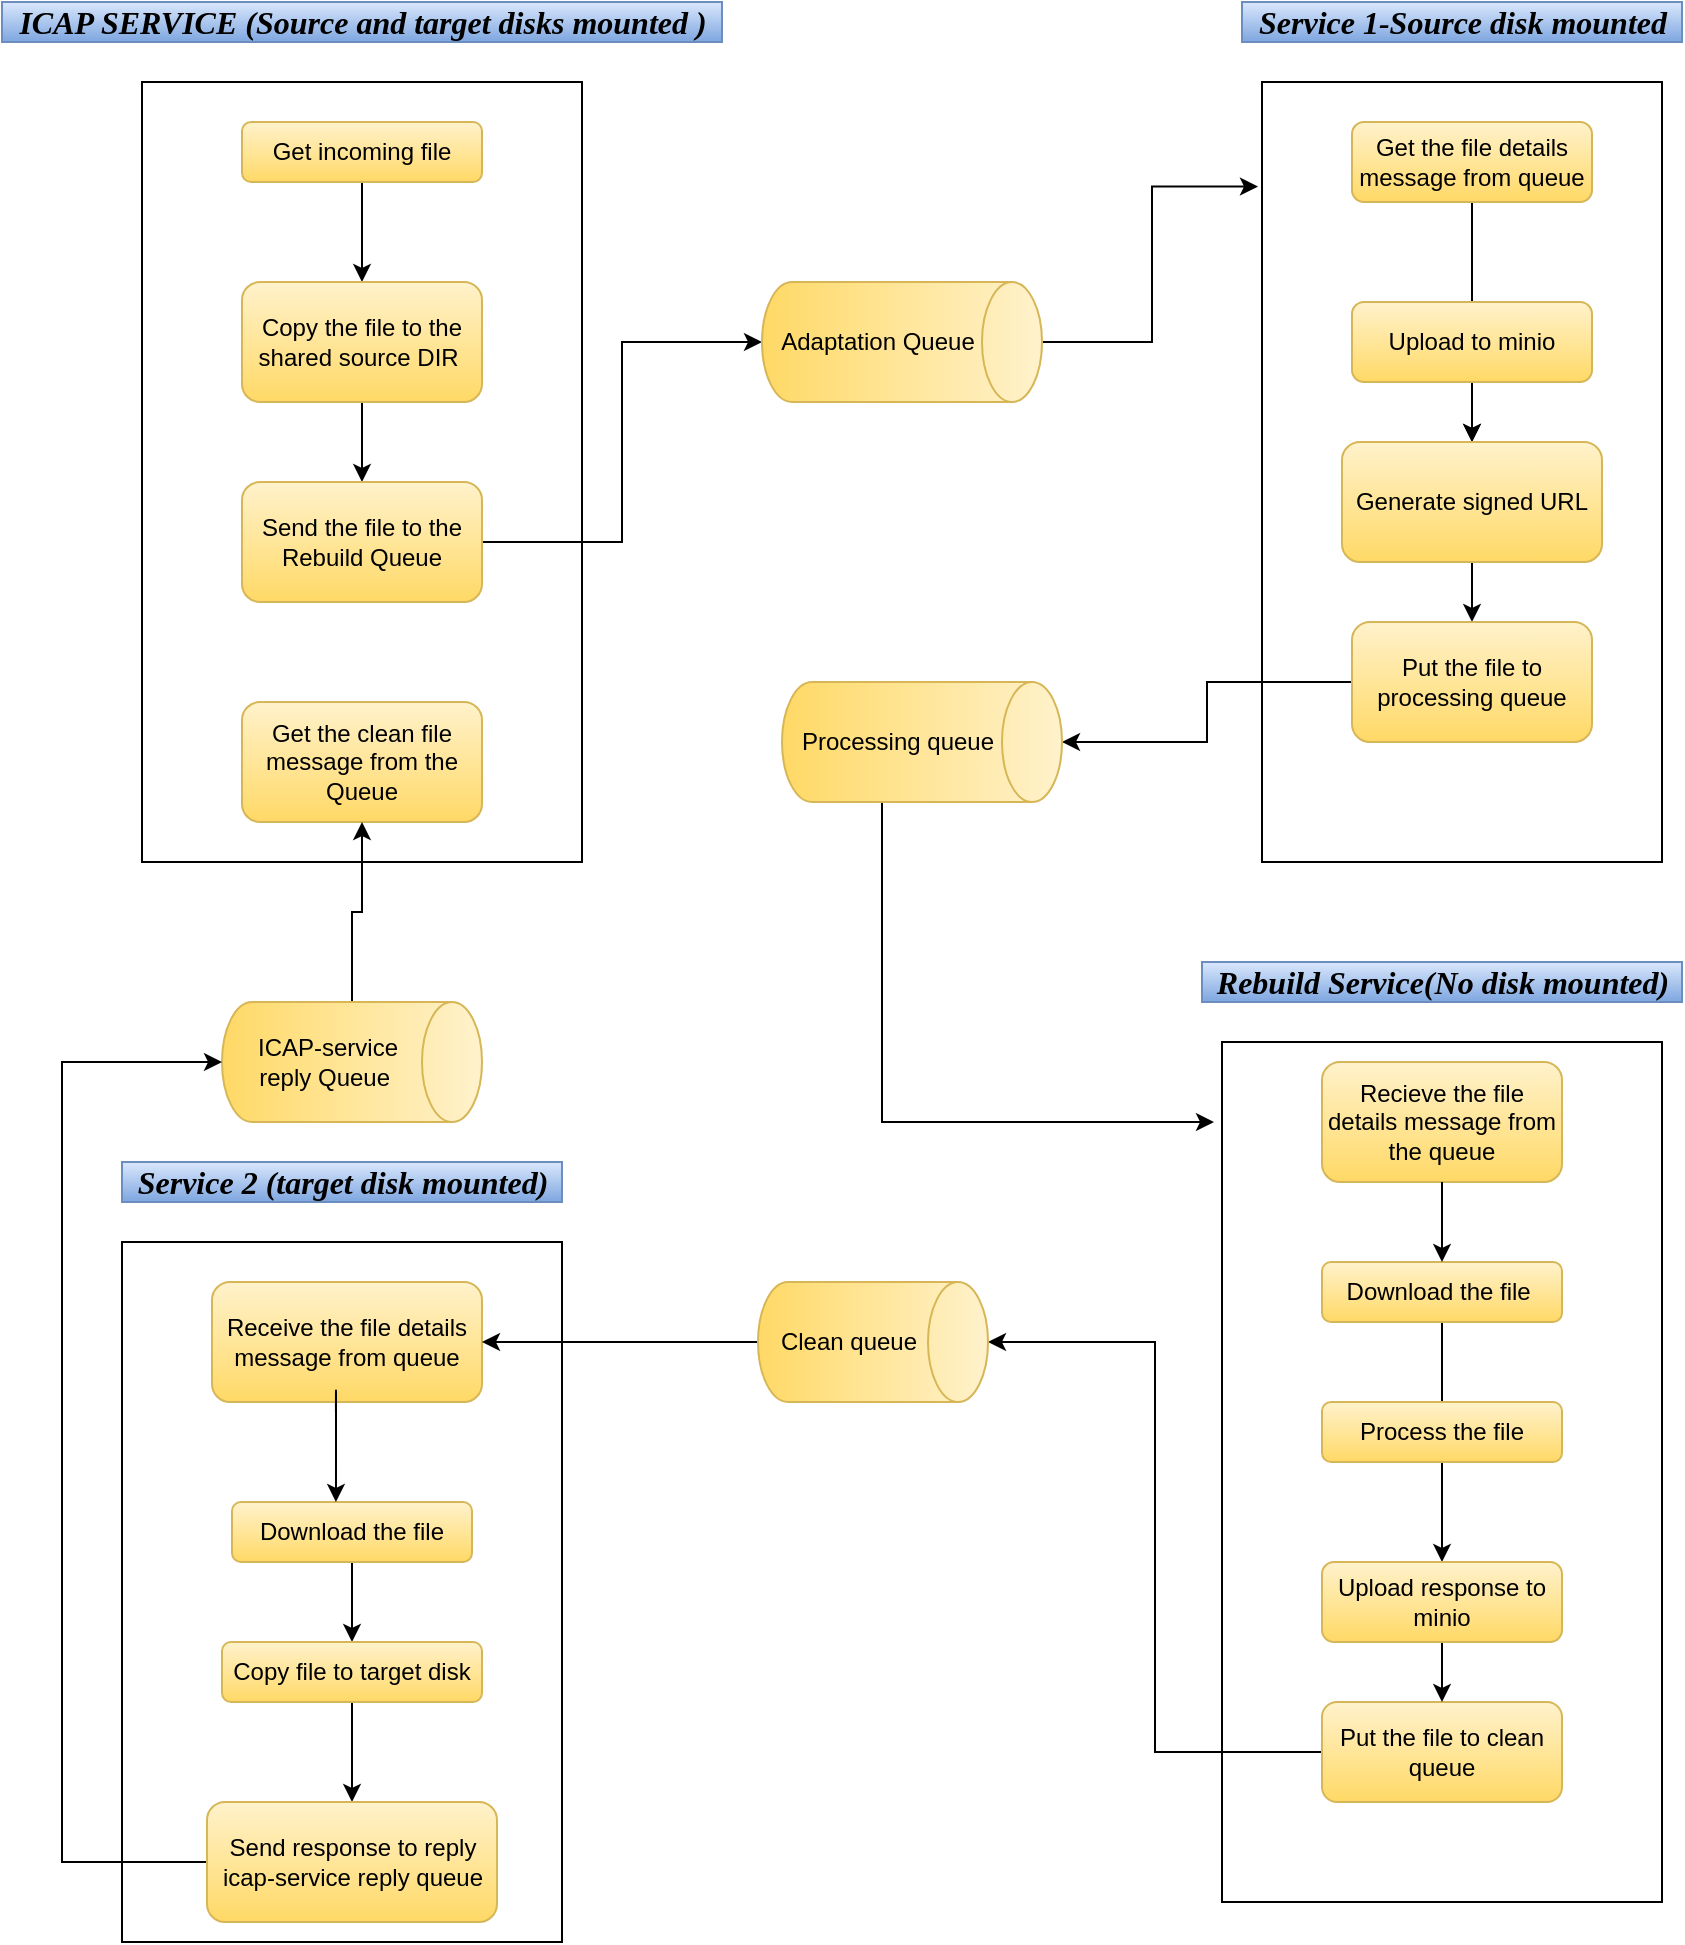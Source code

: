 <mxfile version="14.4.8" type="device"><diagram id="OUAB6stlO3h3QkFjpMtZ" name="Page-1"><mxGraphModel dx="1646" dy="462" grid="1" gridSize="10" guides="1" tooltips="1" connect="1" arrows="1" fold="1" page="1" pageScale="1" pageWidth="850" pageHeight="1100" math="0" shadow="0"><root><mxCell id="0"/><mxCell id="1" parent="0"/><mxCell id="aMTZvYFQ-nULHS5TjH6o-3" value="" style="rounded=0;whiteSpace=wrap;html=1;direction=south;" vertex="1" parent="1"><mxGeometry x="60" y="70" width="220" height="390" as="geometry"/></mxCell><mxCell id="aMTZvYFQ-nULHS5TjH6o-39" style="edgeStyle=orthogonalEdgeStyle;rounded=0;orthogonalLoop=1;jettySize=auto;html=1;" edge="1" parent="1" source="aMTZvYFQ-nULHS5TjH6o-4" target="aMTZvYFQ-nULHS5TjH6o-5"><mxGeometry relative="1" as="geometry"/></mxCell><mxCell id="aMTZvYFQ-nULHS5TjH6o-4" value="Get incoming file" style="rounded=1;whiteSpace=wrap;html=1;fillColor=#fff2cc;strokeColor=#d6b656;gradientColor=#ffd966;" vertex="1" parent="1"><mxGeometry x="110" y="90" width="120" height="30" as="geometry"/></mxCell><mxCell id="aMTZvYFQ-nULHS5TjH6o-40" value="" style="edgeStyle=orthogonalEdgeStyle;rounded=0;orthogonalLoop=1;jettySize=auto;html=1;" edge="1" parent="1" source="aMTZvYFQ-nULHS5TjH6o-5" target="aMTZvYFQ-nULHS5TjH6o-6"><mxGeometry relative="1" as="geometry"/></mxCell><mxCell id="aMTZvYFQ-nULHS5TjH6o-5" value="Copy the file to the shared source DIR&amp;nbsp;" style="rounded=1;whiteSpace=wrap;html=1;gradientColor=#ffd966;fillColor=#fff2cc;strokeColor=#d6b656;" vertex="1" parent="1"><mxGeometry x="110" y="170" width="120" height="60" as="geometry"/></mxCell><mxCell id="aMTZvYFQ-nULHS5TjH6o-23" style="edgeStyle=orthogonalEdgeStyle;rounded=0;orthogonalLoop=1;jettySize=auto;html=1;entryX=0.5;entryY=1;entryDx=0;entryDy=0;entryPerimeter=0;" edge="1" parent="1" source="aMTZvYFQ-nULHS5TjH6o-6" target="aMTZvYFQ-nULHS5TjH6o-21"><mxGeometry relative="1" as="geometry"/></mxCell><mxCell id="aMTZvYFQ-nULHS5TjH6o-6" value="Send the file to the Rebuild Queue" style="rounded=1;whiteSpace=wrap;html=1;gradientColor=#ffd966;fillColor=#fff2cc;strokeColor=#d6b656;" vertex="1" parent="1"><mxGeometry x="110" y="270" width="120" height="60" as="geometry"/></mxCell><mxCell id="aMTZvYFQ-nULHS5TjH6o-8" value="Get the clean file message from the Queue" style="rounded=1;whiteSpace=wrap;html=1;gradientColor=#ffd966;fillColor=#fff2cc;strokeColor=#d6b656;" vertex="1" parent="1"><mxGeometry x="110" y="380" width="120" height="60" as="geometry"/></mxCell><mxCell id="aMTZvYFQ-nULHS5TjH6o-9" value="" style="endArrow=classic;html=1;" edge="1" parent="1"><mxGeometry width="50" height="50" relative="1" as="geometry"><mxPoint x="390" y="230" as="sourcePoint"/><mxPoint x="440" y="180" as="targetPoint"/></mxGeometry></mxCell><mxCell id="aMTZvYFQ-nULHS5TjH6o-10" value="" style="endArrow=classic;html=1;" edge="1" parent="1"><mxGeometry width="50" height="50" relative="1" as="geometry"><mxPoint x="390" y="230" as="sourcePoint"/><mxPoint x="440" y="180" as="targetPoint"/></mxGeometry></mxCell><mxCell id="aMTZvYFQ-nULHS5TjH6o-11" value="" style="endArrow=classic;html=1;" edge="1" parent="1"><mxGeometry width="50" height="50" relative="1" as="geometry"><mxPoint x="390" y="230" as="sourcePoint"/><mxPoint x="440" y="180" as="targetPoint"/></mxGeometry></mxCell><mxCell id="aMTZvYFQ-nULHS5TjH6o-12" value="" style="endArrow=classic;html=1;" edge="1" parent="1"><mxGeometry width="50" height="50" relative="1" as="geometry"><mxPoint x="390" y="230" as="sourcePoint"/><mxPoint x="440" y="180" as="targetPoint"/></mxGeometry></mxCell><mxCell id="aMTZvYFQ-nULHS5TjH6o-13" value="" style="endArrow=classic;html=1;" edge="1" parent="1"><mxGeometry width="50" height="50" relative="1" as="geometry"><mxPoint x="390" y="230" as="sourcePoint"/><mxPoint x="440" y="180" as="targetPoint"/></mxGeometry></mxCell><mxCell id="aMTZvYFQ-nULHS5TjH6o-14" value="" style="endArrow=classic;html=1;" edge="1" parent="1"><mxGeometry width="50" height="50" relative="1" as="geometry"><mxPoint x="390" y="230" as="sourcePoint"/><mxPoint x="440" y="180" as="targetPoint"/></mxGeometry></mxCell><mxCell id="aMTZvYFQ-nULHS5TjH6o-15" value="" style="endArrow=classic;html=1;" edge="1" parent="1"><mxGeometry width="50" height="50" relative="1" as="geometry"><mxPoint x="390" y="230" as="sourcePoint"/><mxPoint x="440" y="180" as="targetPoint"/></mxGeometry></mxCell><mxCell id="aMTZvYFQ-nULHS5TjH6o-16" value="" style="endArrow=classic;html=1;" edge="1" parent="1"><mxGeometry width="50" height="50" relative="1" as="geometry"><mxPoint x="390" y="230" as="sourcePoint"/><mxPoint x="440" y="180" as="targetPoint"/></mxGeometry></mxCell><mxCell id="aMTZvYFQ-nULHS5TjH6o-17" value="" style="endArrow=classic;html=1;" edge="1" parent="1" source="aMTZvYFQ-nULHS5TjH6o-21"><mxGeometry width="50" height="50" relative="1" as="geometry"><mxPoint x="390" y="230" as="sourcePoint"/><mxPoint x="440" y="180" as="targetPoint"/></mxGeometry></mxCell><mxCell id="aMTZvYFQ-nULHS5TjH6o-37" style="edgeStyle=orthogonalEdgeStyle;rounded=0;orthogonalLoop=1;jettySize=auto;html=1;entryX=0.134;entryY=1.01;entryDx=0;entryDy=0;entryPerimeter=0;" edge="1" parent="1" source="aMTZvYFQ-nULHS5TjH6o-21" target="aMTZvYFQ-nULHS5TjH6o-24"><mxGeometry relative="1" as="geometry"/></mxCell><mxCell id="aMTZvYFQ-nULHS5TjH6o-21" value="Adaptation Queue" style="shape=cylinder3;whiteSpace=wrap;html=1;boundedLbl=1;backgroundOutline=1;size=15;direction=south;gradientColor=#ffd966;fillColor=#fff2cc;strokeColor=#d6b656;" vertex="1" parent="1"><mxGeometry x="370" y="170" width="140" height="60" as="geometry"/></mxCell><mxCell id="aMTZvYFQ-nULHS5TjH6o-22" value="" style="endArrow=classic;html=1;" edge="1" parent="1" target="aMTZvYFQ-nULHS5TjH6o-21"><mxGeometry width="50" height="50" relative="1" as="geometry"><mxPoint x="390" y="230" as="sourcePoint"/><mxPoint x="440" y="180" as="targetPoint"/></mxGeometry></mxCell><mxCell id="aMTZvYFQ-nULHS5TjH6o-24" value="" style="rounded=0;whiteSpace=wrap;html=1;direction=south;" vertex="1" parent="1"><mxGeometry x="620" y="70" width="200" height="390" as="geometry"/></mxCell><mxCell id="aMTZvYFQ-nULHS5TjH6o-47" value="" style="edgeStyle=orthogonalEdgeStyle;rounded=0;orthogonalLoop=1;jettySize=auto;html=1;" edge="1" parent="1" source="aMTZvYFQ-nULHS5TjH6o-26" target="aMTZvYFQ-nULHS5TjH6o-30"><mxGeometry relative="1" as="geometry"/></mxCell><mxCell id="aMTZvYFQ-nULHS5TjH6o-26" value="Get the file details message from queue" style="rounded=1;whiteSpace=wrap;html=1;gradientColor=#ffd966;fillColor=#fff2cc;strokeColor=#d6b656;" vertex="1" parent="1"><mxGeometry x="665" y="90" width="120" height="40" as="geometry"/></mxCell><mxCell id="aMTZvYFQ-nULHS5TjH6o-43" value="" style="edgeStyle=orthogonalEdgeStyle;rounded=0;orthogonalLoop=1;jettySize=auto;html=1;" edge="1" parent="1" source="aMTZvYFQ-nULHS5TjH6o-27" target="aMTZvYFQ-nULHS5TjH6o-30"><mxGeometry relative="1" as="geometry"/></mxCell><mxCell id="aMTZvYFQ-nULHS5TjH6o-27" value="Upload to minio" style="rounded=1;whiteSpace=wrap;html=1;gradientColor=#ffd966;fillColor=#fff2cc;strokeColor=#d6b656;" vertex="1" parent="1"><mxGeometry x="665" y="180" width="120" height="40" as="geometry"/></mxCell><mxCell id="aMTZvYFQ-nULHS5TjH6o-44" value="" style="edgeStyle=orthogonalEdgeStyle;rounded=0;orthogonalLoop=1;jettySize=auto;html=1;" edge="1" parent="1" source="aMTZvYFQ-nULHS5TjH6o-30" target="aMTZvYFQ-nULHS5TjH6o-31"><mxGeometry relative="1" as="geometry"/></mxCell><mxCell id="aMTZvYFQ-nULHS5TjH6o-30" value="Generate signed URL" style="rounded=1;whiteSpace=wrap;html=1;gradientColor=#ffd966;fillColor=#fff2cc;strokeColor=#d6b656;" vertex="1" parent="1"><mxGeometry x="660" y="250" width="130" height="60" as="geometry"/></mxCell><mxCell id="aMTZvYFQ-nULHS5TjH6o-51" style="edgeStyle=orthogonalEdgeStyle;rounded=0;orthogonalLoop=1;jettySize=auto;html=1;entryX=0.5;entryY=0;entryDx=0;entryDy=0;entryPerimeter=0;" edge="1" parent="1" source="aMTZvYFQ-nULHS5TjH6o-31" target="aMTZvYFQ-nULHS5TjH6o-48"><mxGeometry relative="1" as="geometry"/></mxCell><mxCell id="aMTZvYFQ-nULHS5TjH6o-31" value="Put the file to processing queue" style="rounded=1;whiteSpace=wrap;html=1;gradientColor=#ffd966;fillColor=#fff2cc;strokeColor=#d6b656;" vertex="1" parent="1"><mxGeometry x="665" y="340" width="120" height="60" as="geometry"/></mxCell><mxCell id="aMTZvYFQ-nULHS5TjH6o-86" style="edgeStyle=orthogonalEdgeStyle;rounded=0;orthogonalLoop=1;jettySize=auto;html=1;" edge="1" parent="1" source="aMTZvYFQ-nULHS5TjH6o-48"><mxGeometry relative="1" as="geometry"><mxPoint x="596" y="590" as="targetPoint"/><Array as="points"><mxPoint x="430" y="590"/><mxPoint x="596" y="590"/></Array></mxGeometry></mxCell><mxCell id="aMTZvYFQ-nULHS5TjH6o-48" value="Processing queue" style="shape=cylinder3;whiteSpace=wrap;html=1;boundedLbl=1;backgroundOutline=1;size=15;direction=south;gradientColor=#ffd966;fillColor=#fff2cc;strokeColor=#d6b656;" vertex="1" parent="1"><mxGeometry x="380" y="370" width="140" height="60" as="geometry"/></mxCell><mxCell id="aMTZvYFQ-nULHS5TjH6o-53" style="edgeStyle=orthogonalEdgeStyle;rounded=0;orthogonalLoop=1;jettySize=auto;html=1;" edge="1" parent="1" source="aMTZvYFQ-nULHS5TjH6o-52" target="aMTZvYFQ-nULHS5TjH6o-8"><mxGeometry relative="1" as="geometry"><Array as="points"><mxPoint x="165" y="485"/><mxPoint x="170" y="485"/></Array></mxGeometry></mxCell><mxCell id="aMTZvYFQ-nULHS5TjH6o-52" value="ICAP-service reply Queue&amp;nbsp;" style="shape=cylinder3;whiteSpace=wrap;html=1;boundedLbl=1;backgroundOutline=1;size=15;direction=south;gradientColor=#ffd966;fillColor=#fff2cc;strokeColor=#d6b656;" vertex="1" parent="1"><mxGeometry x="100" y="530" width="130" height="60" as="geometry"/></mxCell><mxCell id="aMTZvYFQ-nULHS5TjH6o-54" value="" style="rounded=0;whiteSpace=wrap;html=1;direction=south;" vertex="1" parent="1"><mxGeometry x="600" y="550" width="220" height="430" as="geometry"/></mxCell><mxCell id="aMTZvYFQ-nULHS5TjH6o-55" value="Recieve the file details message from the queue" style="rounded=1;whiteSpace=wrap;html=1;gradientColor=#ffd966;fillColor=#fff2cc;strokeColor=#d6b656;" vertex="1" parent="1"><mxGeometry x="650" y="560" width="120" height="60" as="geometry"/></mxCell><mxCell id="aMTZvYFQ-nULHS5TjH6o-81" value="" style="edgeStyle=orthogonalEdgeStyle;rounded=0;orthogonalLoop=1;jettySize=auto;html=1;" edge="1" parent="1" source="aMTZvYFQ-nULHS5TjH6o-56" target="aMTZvYFQ-nULHS5TjH6o-60"><mxGeometry relative="1" as="geometry"/></mxCell><mxCell id="aMTZvYFQ-nULHS5TjH6o-56" value="Download the file&amp;nbsp;" style="rounded=1;whiteSpace=wrap;html=1;gradientColor=#ffd966;fillColor=#fff2cc;strokeColor=#d6b656;" vertex="1" parent="1"><mxGeometry x="650" y="660" width="120" height="30" as="geometry"/></mxCell><mxCell id="aMTZvYFQ-nULHS5TjH6o-57" value="Process the file" style="rounded=1;whiteSpace=wrap;html=1;gradientColor=#ffd966;fillColor=#fff2cc;strokeColor=#d6b656;" vertex="1" parent="1"><mxGeometry x="650" y="730" width="120" height="30" as="geometry"/></mxCell><mxCell id="aMTZvYFQ-nULHS5TjH6o-78" style="edgeStyle=orthogonalEdgeStyle;rounded=0;orthogonalLoop=1;jettySize=auto;html=1;entryX=0.5;entryY=0;entryDx=0;entryDy=0;entryPerimeter=0;" edge="1" parent="1" source="aMTZvYFQ-nULHS5TjH6o-58" target="aMTZvYFQ-nULHS5TjH6o-67"><mxGeometry relative="1" as="geometry"/></mxCell><mxCell id="aMTZvYFQ-nULHS5TjH6o-58" value="Put the file to clean queue" style="rounded=1;whiteSpace=wrap;html=1;gradientColor=#ffd966;fillColor=#fff2cc;strokeColor=#d6b656;" vertex="1" parent="1"><mxGeometry x="650" y="880" width="120" height="50" as="geometry"/></mxCell><mxCell id="aMTZvYFQ-nULHS5TjH6o-82" value="" style="edgeStyle=orthogonalEdgeStyle;rounded=0;orthogonalLoop=1;jettySize=auto;html=1;" edge="1" parent="1" source="aMTZvYFQ-nULHS5TjH6o-60" target="aMTZvYFQ-nULHS5TjH6o-58"><mxGeometry relative="1" as="geometry"/></mxCell><mxCell id="aMTZvYFQ-nULHS5TjH6o-60" value="Upload response to minio" style="rounded=1;whiteSpace=wrap;html=1;gradientColor=#ffd966;fillColor=#fff2cc;strokeColor=#d6b656;" vertex="1" parent="1"><mxGeometry x="650" y="810" width="120" height="40" as="geometry"/></mxCell><mxCell id="aMTZvYFQ-nULHS5TjH6o-61" style="edgeStyle=orthogonalEdgeStyle;rounded=0;orthogonalLoop=1;jettySize=auto;html=1;exitX=1;exitY=0.5;exitDx=0;exitDy=0;" edge="1" parent="1" source="aMTZvYFQ-nULHS5TjH6o-54" target="aMTZvYFQ-nULHS5TjH6o-54"><mxGeometry relative="1" as="geometry"/></mxCell><mxCell id="aMTZvYFQ-nULHS5TjH6o-62" value="" style="rounded=0;whiteSpace=wrap;html=1;direction=south;" vertex="1" parent="1"><mxGeometry x="50" y="650" width="220" height="350" as="geometry"/></mxCell><mxCell id="aMTZvYFQ-nULHS5TjH6o-63" value="Receive the file details message from queue" style="rounded=1;whiteSpace=wrap;html=1;gradientColor=#ffd966;fillColor=#fff2cc;strokeColor=#d6b656;" vertex="1" parent="1"><mxGeometry x="95" y="670" width="135" height="60" as="geometry"/></mxCell><mxCell id="aMTZvYFQ-nULHS5TjH6o-74" value="" style="edgeStyle=orthogonalEdgeStyle;rounded=0;orthogonalLoop=1;jettySize=auto;html=1;" edge="1" parent="1" source="aMTZvYFQ-nULHS5TjH6o-64" target="aMTZvYFQ-nULHS5TjH6o-65"><mxGeometry relative="1" as="geometry"/></mxCell><mxCell id="aMTZvYFQ-nULHS5TjH6o-64" value="Download the file" style="rounded=1;whiteSpace=wrap;html=1;gradientColor=#ffd966;fillColor=#fff2cc;strokeColor=#d6b656;" vertex="1" parent="1"><mxGeometry x="105" y="780" width="120" height="30" as="geometry"/></mxCell><mxCell id="aMTZvYFQ-nULHS5TjH6o-76" value="" style="edgeStyle=orthogonalEdgeStyle;rounded=0;orthogonalLoop=1;jettySize=auto;html=1;" edge="1" parent="1" source="aMTZvYFQ-nULHS5TjH6o-65" target="aMTZvYFQ-nULHS5TjH6o-66"><mxGeometry relative="1" as="geometry"/></mxCell><mxCell id="aMTZvYFQ-nULHS5TjH6o-65" value="Copy file to target disk" style="rounded=1;whiteSpace=wrap;html=1;gradientColor=#ffd966;fillColor=#fff2cc;strokeColor=#d6b656;" vertex="1" parent="1"><mxGeometry x="100" y="850" width="130" height="30" as="geometry"/></mxCell><mxCell id="aMTZvYFQ-nULHS5TjH6o-68" style="edgeStyle=orthogonalEdgeStyle;rounded=0;orthogonalLoop=1;jettySize=auto;html=1;" edge="1" parent="1" source="aMTZvYFQ-nULHS5TjH6o-66"><mxGeometry relative="1" as="geometry"><mxPoint x="100" y="560" as="targetPoint"/><Array as="points"><mxPoint x="20" y="960"/><mxPoint x="20" y="560"/></Array></mxGeometry></mxCell><mxCell id="aMTZvYFQ-nULHS5TjH6o-66" value="Send response to reply icap-service reply queue" style="rounded=1;whiteSpace=wrap;html=1;gradientColor=#ffd966;fillColor=#fff2cc;strokeColor=#d6b656;" vertex="1" parent="1"><mxGeometry x="92.5" y="930" width="145" height="60" as="geometry"/></mxCell><mxCell id="aMTZvYFQ-nULHS5TjH6o-77" style="edgeStyle=orthogonalEdgeStyle;rounded=0;orthogonalLoop=1;jettySize=auto;html=1;" edge="1" parent="1" source="aMTZvYFQ-nULHS5TjH6o-67" target="aMTZvYFQ-nULHS5TjH6o-63"><mxGeometry relative="1" as="geometry"/></mxCell><mxCell id="aMTZvYFQ-nULHS5TjH6o-67" value="Clean queue" style="shape=cylinder3;whiteSpace=wrap;html=1;boundedLbl=1;backgroundOutline=1;size=15;direction=south;gradientColor=#ffd966;fillColor=#fff2cc;strokeColor=#d6b656;" vertex="1" parent="1"><mxGeometry x="368" y="670" width="115" height="60" as="geometry"/></mxCell><mxCell id="aMTZvYFQ-nULHS5TjH6o-73" value="" style="endArrow=classic;html=1;exitX=0.459;exitY=1.083;exitDx=0;exitDy=0;exitPerimeter=0;entryX=0.433;entryY=0;entryDx=0;entryDy=0;entryPerimeter=0;" edge="1" parent="1" source="aMTZvYFQ-nULHS5TjH6o-63" target="aMTZvYFQ-nULHS5TjH6o-64"><mxGeometry width="50" height="50" relative="1" as="geometry"><mxPoint x="140" y="780" as="sourcePoint"/><mxPoint x="190" y="730" as="targetPoint"/><Array as="points"><mxPoint x="157" y="720"/><mxPoint x="157" y="770"/></Array></mxGeometry></mxCell><mxCell id="aMTZvYFQ-nULHS5TjH6o-80" value="" style="endArrow=classic;html=1;entryX=0.5;entryY=0;entryDx=0;entryDy=0;" edge="1" parent="1" target="aMTZvYFQ-nULHS5TjH6o-56"><mxGeometry width="50" height="50" relative="1" as="geometry"><mxPoint x="710" y="620" as="sourcePoint"/><mxPoint x="740" y="620" as="targetPoint"/></mxGeometry></mxCell><mxCell id="aMTZvYFQ-nULHS5TjH6o-87" value="ICAP SERVICE (Source and target disks mounted )" style="text;html=1;align=center;verticalAlign=middle;resizable=0;points=[];autosize=1;gradientColor=#7ea6e0;fillColor=#dae8fc;strokeColor=#6c8ebf;fontFamily=Times New Roman;fontSize=16;fontStyle=3" vertex="1" parent="1"><mxGeometry x="-10" y="30" width="360" height="20" as="geometry"/></mxCell><mxCell id="aMTZvYFQ-nULHS5TjH6o-88" value="Service 1-Source disk mounted" style="text;html=1;align=center;verticalAlign=middle;resizable=0;points=[];autosize=1;fontSize=16;fontFamily=Times New Roman;gradientColor=#7ea6e0;fillColor=#dae8fc;strokeColor=#6c8ebf;fontStyle=3" vertex="1" parent="1"><mxGeometry x="610" y="30" width="220" height="20" as="geometry"/></mxCell><mxCell id="aMTZvYFQ-nULHS5TjH6o-89" value="Rebuild Service(No disk mounted)" style="text;html=1;align=center;verticalAlign=middle;resizable=0;points=[];autosize=1;fontSize=16;fontFamily=Times New Roman;gradientColor=#7ea6e0;fillColor=#dae8fc;strokeColor=#6c8ebf;fontStyle=3" vertex="1" parent="1"><mxGeometry x="590" y="510" width="240" height="20" as="geometry"/></mxCell><mxCell id="aMTZvYFQ-nULHS5TjH6o-90" value="Service 2 (target disk mounted)" style="text;html=1;align=center;verticalAlign=middle;resizable=0;points=[];autosize=1;fontSize=16;fontFamily=Times New Roman;fontStyle=3;gradientColor=#7ea6e0;fillColor=#dae8fc;strokeColor=#6c8ebf;" vertex="1" parent="1"><mxGeometry x="50" y="610" width="220" height="20" as="geometry"/></mxCell></root></mxGraphModel></diagram></mxfile>